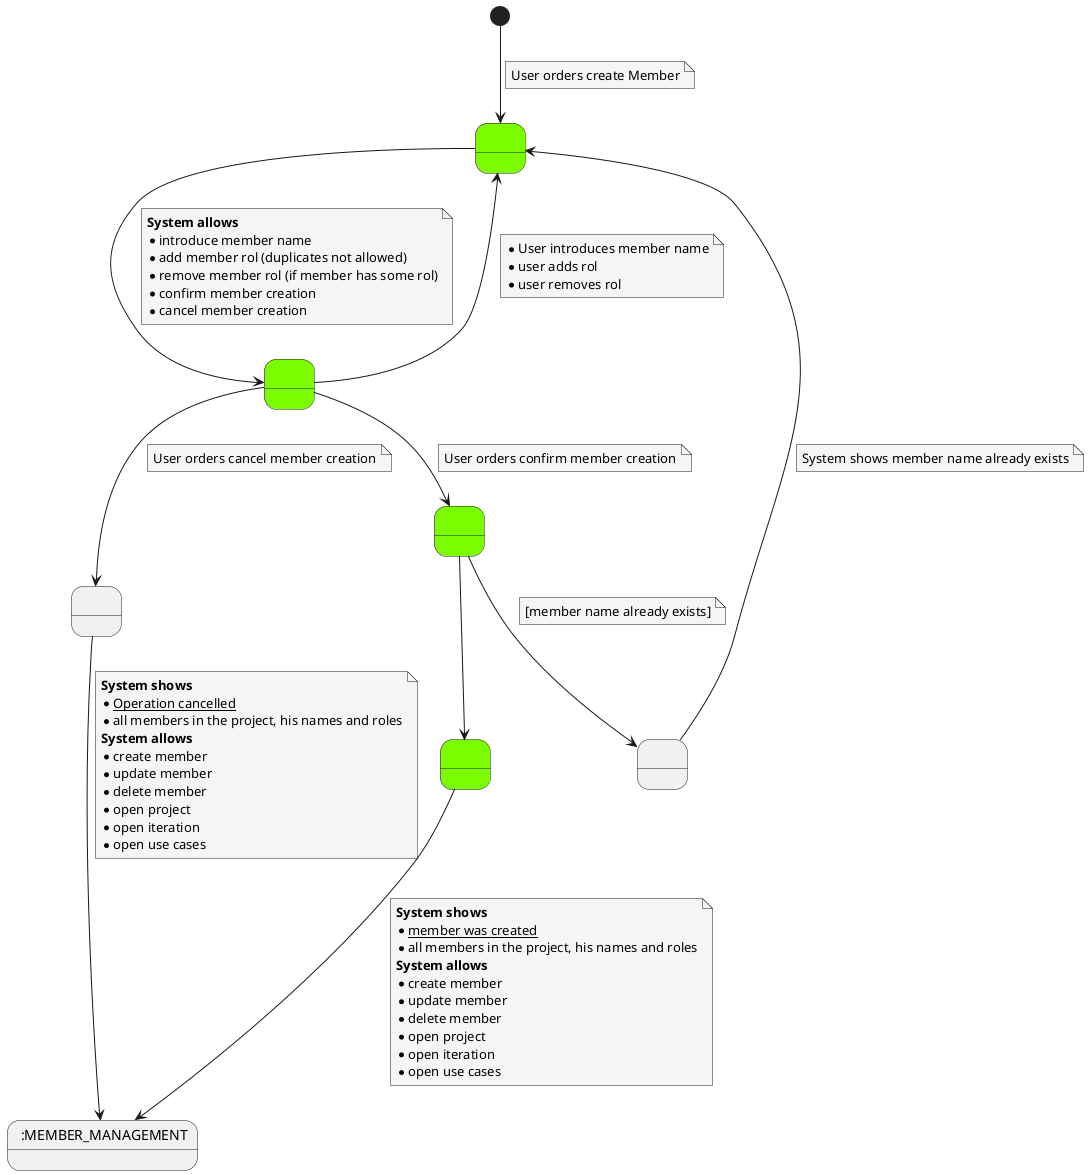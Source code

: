 @startuml

skinparam {
    NoteBackgroundColor #whiteSmoke
}

state 1 as " " #LawnGreen
state 3 as " " #LawnGreen
state 4 as " " #LawnGreen
state 5 as " "
state 8 as " "
state 7 as " " #LawnGreen
state 6 as " :MEMBER_MANAGEMENT"

[*] --> 1
note on link
    User orders create Member
end note

1 --> 3
note on link
    <b>System allows</b>
    * introduce member name
    * add member rol (duplicates not allowed)
    * remove member rol (if member has some rol)
    * confirm member creation
    * cancel member creation
end note

3 --> 1
note on link
    * User introduces member name
    * user adds rol
    * user removes rol
end note

3 --> 8
note on link
User orders cancel member creation
end note

3 --> 4
note on link
    User orders confirm member creation
end note

4 --> 5
note on link
[member name already exists]
end note

5 --> 1
note on link
System shows member name already exists
end note

4 --> 7

7 --> 6
note on link
    <b>System shows</b>
    * __member was created__
    * all members in the project, his names and roles
    <b>System allows</b>
    * create member
    * update member
    * delete member
    * open project
    * open iteration
    * open use cases
end note

8 --> 6
note on link
    <b>System shows</b>
    * __Operation cancelled__
    * all members in the project, his names and roles
    <b>System allows</b>
    * create member
    * update member
    * delete member
    * open project
    * open iteration
    * open use cases
end note

@enduml
